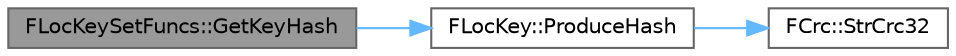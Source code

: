 digraph "FLocKeySetFuncs::GetKeyHash"
{
 // INTERACTIVE_SVG=YES
 // LATEX_PDF_SIZE
  bgcolor="transparent";
  edge [fontname=Helvetica,fontsize=10,labelfontname=Helvetica,labelfontsize=10];
  node [fontname=Helvetica,fontsize=10,shape=box,height=0.2,width=0.4];
  rankdir="LR";
  Node1 [id="Node000001",label="FLocKeySetFuncs::GetKeyHash",height=0.2,width=0.4,color="gray40", fillcolor="grey60", style="filled", fontcolor="black",tooltip=" "];
  Node1 -> Node2 [id="edge1_Node000001_Node000002",color="steelblue1",style="solid",tooltip=" "];
  Node2 [id="Node000002",label="FLocKey::ProduceHash",height=0.2,width=0.4,color="grey40", fillcolor="white", style="filled",URL="$da/d6c/classFLocKey.html#ab2145efffacc37e96e2808885ce80c7a",tooltip=" "];
  Node2 -> Node3 [id="edge2_Node000002_Node000003",color="steelblue1",style="solid",tooltip=" "];
  Node3 [id="Node000003",label="FCrc::StrCrc32",height=0.2,width=0.4,color="grey40", fillcolor="white", style="filled",URL="$d1/d95/structFCrc.html#a18c217ca8596bfab16a81430d7d85545",tooltip="String CRC."];
}
